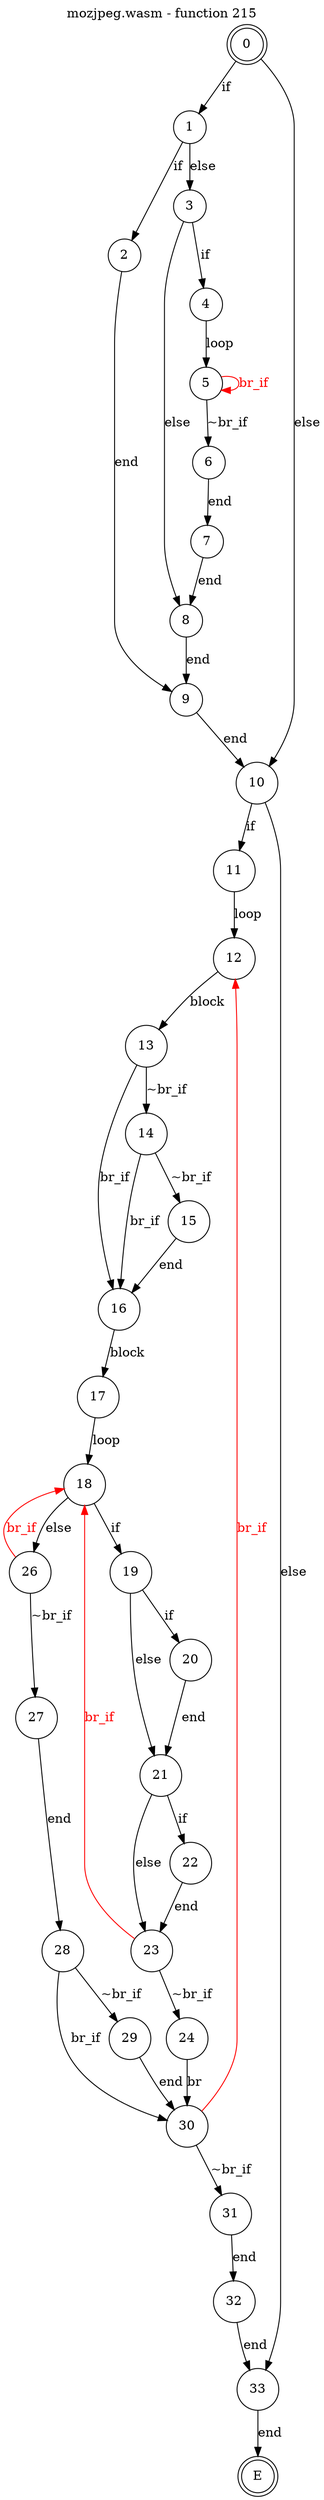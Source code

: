 digraph finite_state_machine {
    label = "mozjpeg.wasm - function 215"
    labelloc =  t
    labelfontsize = 16
    labelfontcolor = black
    labelfontname = "Helvetica"
    node [shape = doublecircle]; 0 E ;
    node [shape = circle];
    0 -> 1[label="if"];
    0 -> 10[label="else"];
    1 -> 2[label="if"];
    1 -> 3[label="else"];
    2 -> 9[label="end"];
    3 -> 4[label="if"];
    3 -> 8[label="else"];
    4 -> 5[label="loop"];
    5 -> 6[label="~br_if"];
    5 -> 5[color="red" fontcolor="red" label="br_if"];
    6 -> 7[label="end"];
    7 -> 8[label="end"];
    8 -> 9[label="end"];
    9 -> 10[label="end"];
    10 -> 11[label="if"];
    10 -> 33[label="else"];
    11 -> 12[label="loop"];
    12 -> 13[label="block"];
    13 -> 14[label="~br_if"];
    13 -> 16[label="br_if"];
    14 -> 15[label="~br_if"];
    14 -> 16[label="br_if"];
    15 -> 16[label="end"];
    16 -> 17[label="block"];
    17 -> 18[label="loop"];
    18 -> 19[label="if"];
    18 -> 26[label="else"];
    19 -> 20[label="if"];
    19 -> 21[label="else"];
    20 -> 21[label="end"];
    21 -> 22[label="if"];
    21 -> 23[label="else"];
    22 -> 23[label="end"];
    23 -> 24[label="~br_if"];
    23 -> 18[color="red" fontcolor="red" label="br_if"];
    24 -> 30[label="br"];
    26 -> 27[label="~br_if"];
    26 -> 18[color="red" fontcolor="red" label="br_if"];
    27 -> 28[label="end"];
    28 -> 29[label="~br_if"];
    28 -> 30[label="br_if"];
    29 -> 30[label="end"];
    30 -> 31[label="~br_if"];
    30 -> 12[color="red" fontcolor="red" label="br_if"];
    31 -> 32[label="end"];
    32 -> 33[label="end"];
    33 -> E[label="end"];
}
